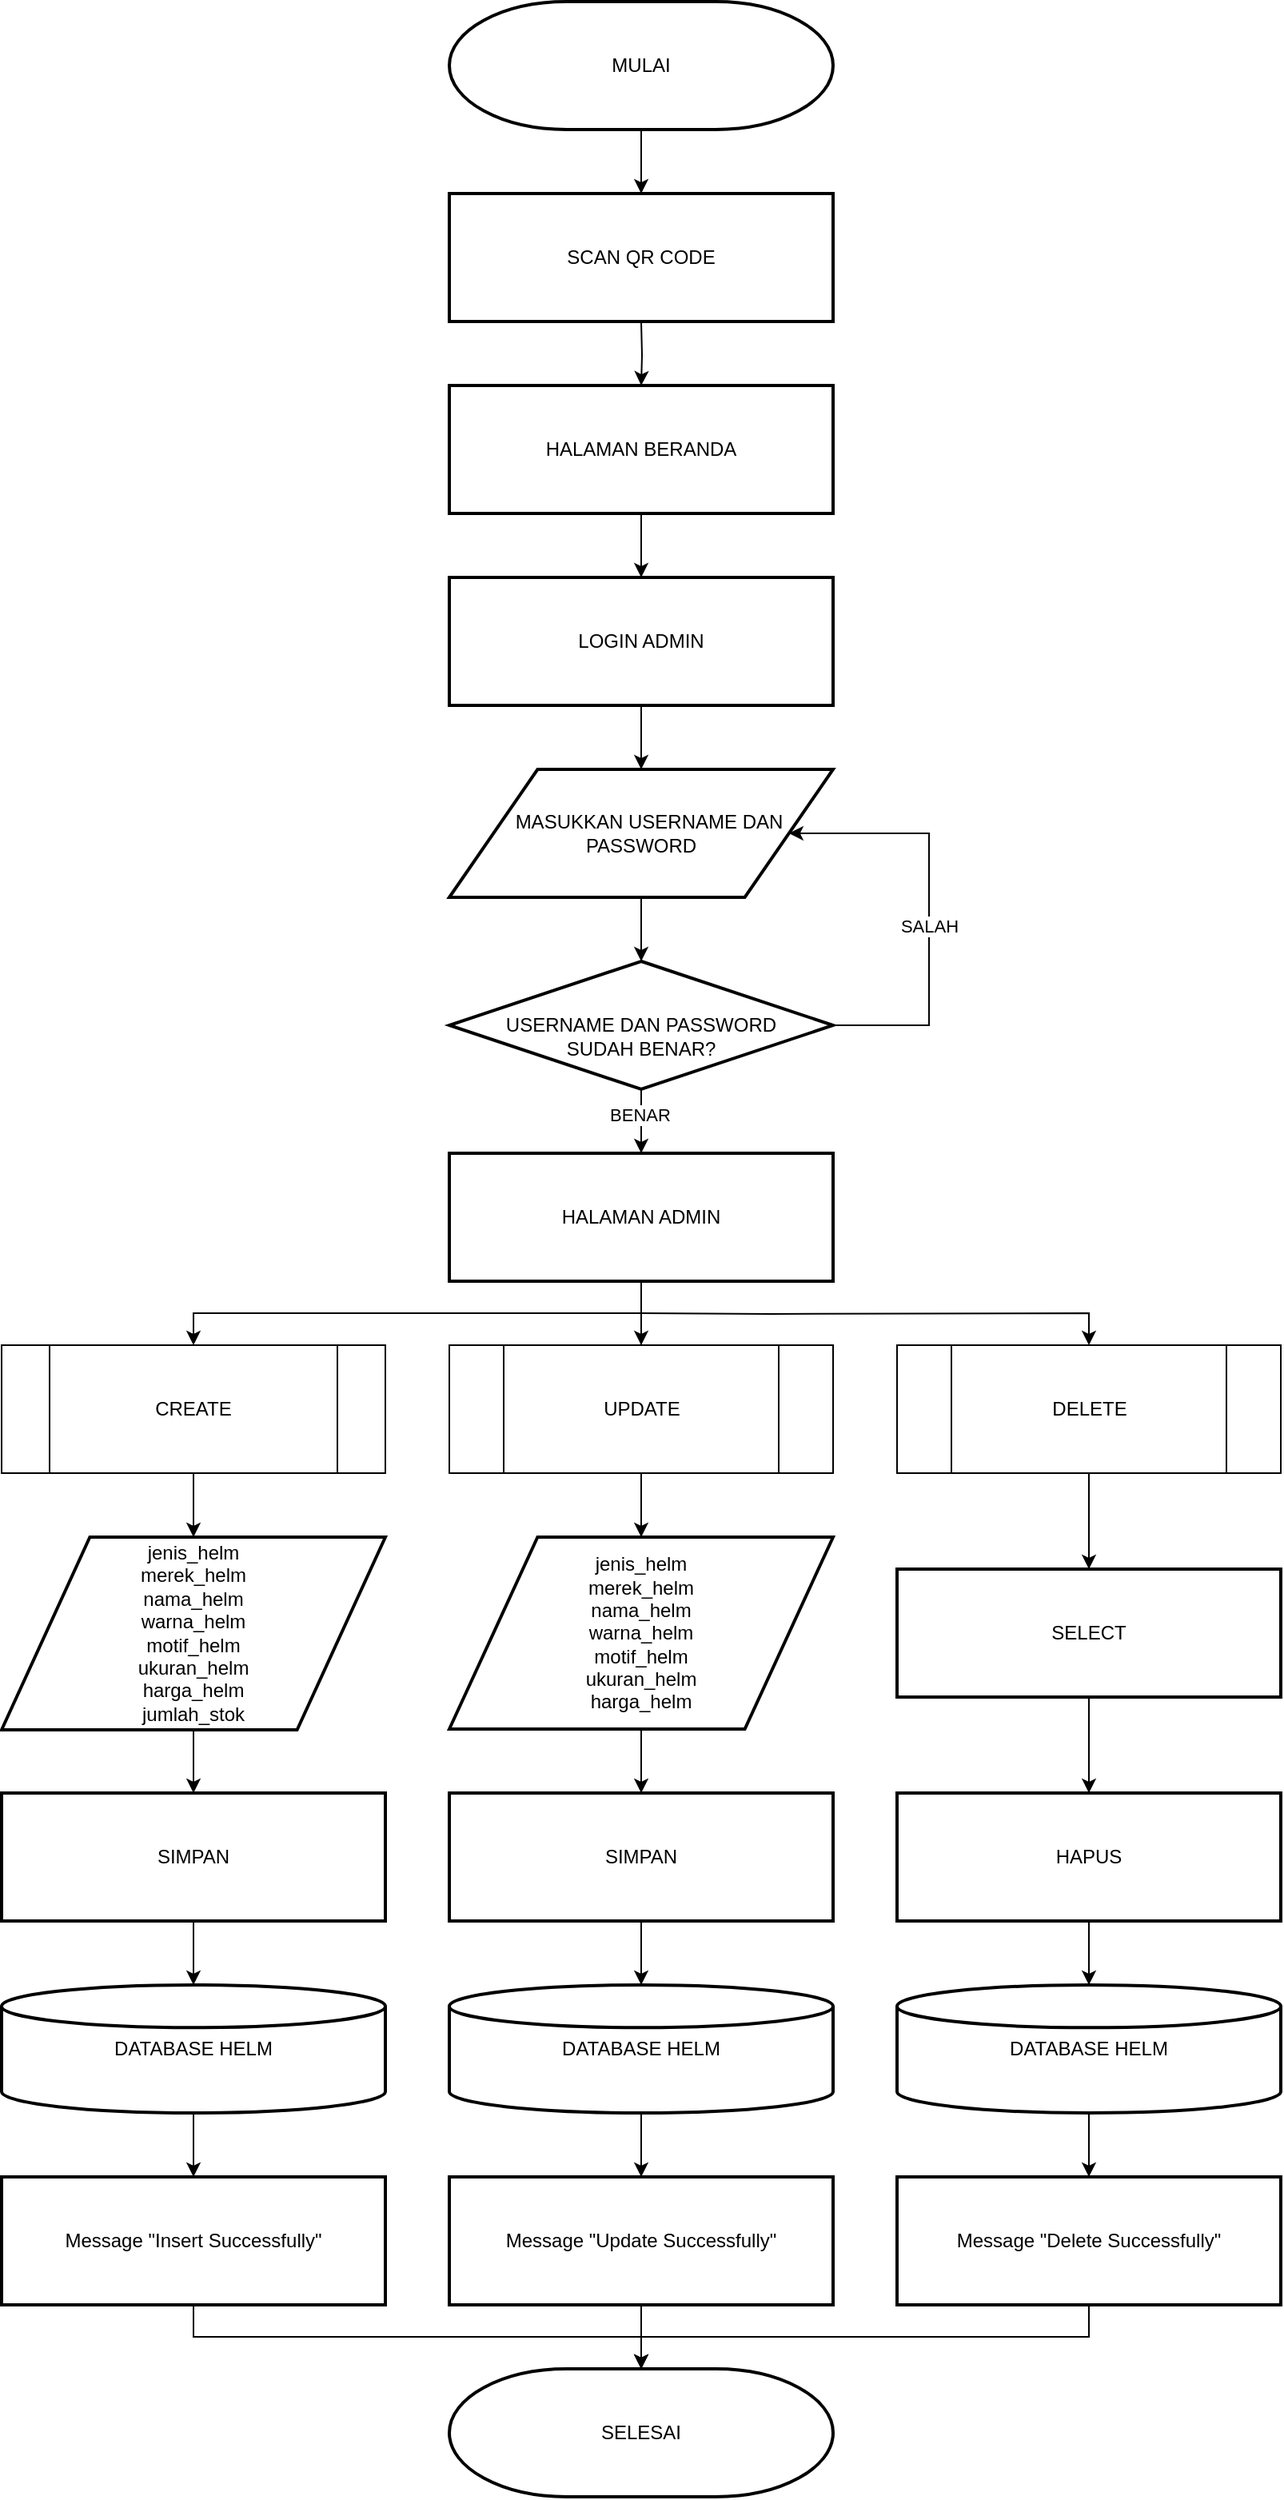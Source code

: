 <mxfile version="24.3.1" type="device">
  <diagram name="Page-1" id="FYNW5ABjYhjpEo5CAebI">
    <mxGraphModel dx="1078" dy="573" grid="1" gridSize="10" guides="1" tooltips="1" connect="1" arrows="1" fold="1" page="1" pageScale="1" pageWidth="850" pageHeight="1100" math="0" shadow="0">
      <root>
        <mxCell id="0" />
        <mxCell id="1" parent="0" />
        <mxCell id="-BIlthm5lZ2Xe3NpGr4l-28" style="edgeStyle=orthogonalEdgeStyle;rounded=0;orthogonalLoop=1;jettySize=auto;html=1;exitX=0.5;exitY=1;exitDx=0;exitDy=0;exitPerimeter=0;entryX=0.5;entryY=0;entryDx=0;entryDy=0;" edge="1" parent="1" target="-BIlthm5lZ2Xe3NpGr4l-8">
          <mxGeometry relative="1" as="geometry">
            <mxPoint x="440" y="201" as="sourcePoint" />
          </mxGeometry>
        </mxCell>
        <mxCell id="-BIlthm5lZ2Xe3NpGr4l-30" style="edgeStyle=orthogonalEdgeStyle;rounded=0;orthogonalLoop=1;jettySize=auto;html=1;exitX=0.5;exitY=1;exitDx=0;exitDy=0;entryX=0.5;entryY=0;entryDx=0;entryDy=0;" edge="1" parent="1" source="-BIlthm5lZ2Xe3NpGr4l-5" target="-BIlthm5lZ2Xe3NpGr4l-6">
          <mxGeometry relative="1" as="geometry" />
        </mxCell>
        <mxCell id="-BIlthm5lZ2Xe3NpGr4l-5" value="LOGIN ADMIN" style="rounded=0;whiteSpace=wrap;html=1;absoluteArcSize=1;arcSize=14;strokeWidth=2;" vertex="1" parent="1">
          <mxGeometry x="320" y="361" width="240" height="80" as="geometry" />
        </mxCell>
        <mxCell id="-BIlthm5lZ2Xe3NpGr4l-31" style="edgeStyle=orthogonalEdgeStyle;rounded=0;orthogonalLoop=1;jettySize=auto;html=1;exitX=0.5;exitY=1;exitDx=0;exitDy=0;" edge="1" parent="1" source="-BIlthm5lZ2Xe3NpGr4l-6" target="-BIlthm5lZ2Xe3NpGr4l-7">
          <mxGeometry relative="1" as="geometry" />
        </mxCell>
        <mxCell id="-BIlthm5lZ2Xe3NpGr4l-6" value="&lt;div style=&quot;&quot;&gt;&lt;span style=&quot;background-color: initial;&quot;&gt;&amp;nbsp; &amp;nbsp;MASUKKAN USERNAME DAN PASSWORD&lt;/span&gt;&lt;/div&gt;" style="shape=parallelogram;html=1;strokeWidth=2;perimeter=parallelogramPerimeter;whiteSpace=wrap;rounded=0;arcSize=12;size=0.23;align=center;" vertex="1" parent="1">
          <mxGeometry x="320" y="481" width="240" height="80" as="geometry" />
        </mxCell>
        <mxCell id="-BIlthm5lZ2Xe3NpGr4l-32" style="edgeStyle=orthogonalEdgeStyle;rounded=0;orthogonalLoop=1;jettySize=auto;html=1;exitX=0.5;exitY=1;exitDx=0;exitDy=0;exitPerimeter=0;entryX=0.5;entryY=0;entryDx=0;entryDy=0;" edge="1" parent="1" source="-BIlthm5lZ2Xe3NpGr4l-7" target="-BIlthm5lZ2Xe3NpGr4l-9">
          <mxGeometry relative="1" as="geometry" />
        </mxCell>
        <mxCell id="-BIlthm5lZ2Xe3NpGr4l-64" value="BENAR" style="edgeLabel;html=1;align=center;verticalAlign=middle;resizable=0;points=[];" vertex="1" connectable="0" parent="-BIlthm5lZ2Xe3NpGr4l-32">
          <mxGeometry x="-0.229" y="-1" relative="1" as="geometry">
            <mxPoint as="offset" />
          </mxGeometry>
        </mxCell>
        <mxCell id="-BIlthm5lZ2Xe3NpGr4l-65" style="edgeStyle=orthogonalEdgeStyle;rounded=0;orthogonalLoop=1;jettySize=auto;html=1;exitX=1;exitY=0.5;exitDx=0;exitDy=0;exitPerimeter=0;entryX=1;entryY=0.5;entryDx=0;entryDy=0;" edge="1" parent="1" source="-BIlthm5lZ2Xe3NpGr4l-7" target="-BIlthm5lZ2Xe3NpGr4l-6">
          <mxGeometry relative="1" as="geometry">
            <mxPoint x="640" y="521" as="targetPoint" />
            <Array as="points">
              <mxPoint x="620" y="641" />
              <mxPoint x="620" y="521" />
            </Array>
          </mxGeometry>
        </mxCell>
        <mxCell id="-BIlthm5lZ2Xe3NpGr4l-66" value="SALAH" style="edgeLabel;html=1;align=center;verticalAlign=middle;resizable=0;points=[];" vertex="1" connectable="0" parent="-BIlthm5lZ2Xe3NpGr4l-65">
          <mxGeometry x="-0.089" relative="1" as="geometry">
            <mxPoint as="offset" />
          </mxGeometry>
        </mxCell>
        <mxCell id="-BIlthm5lZ2Xe3NpGr4l-7" value="&lt;div&gt;&lt;br&gt;&lt;/div&gt;USERNAME DAN PASSWORD&lt;div&gt;SUDAH BENAR?&lt;/div&gt;" style="strokeWidth=2;html=1;shape=mxgraph.flowchart.decision;whiteSpace=wrap;" vertex="1" parent="1">
          <mxGeometry x="320" y="601" width="240" height="80" as="geometry" />
        </mxCell>
        <mxCell id="-BIlthm5lZ2Xe3NpGr4l-29" style="edgeStyle=orthogonalEdgeStyle;rounded=0;orthogonalLoop=1;jettySize=auto;html=1;exitX=0.5;exitY=1;exitDx=0;exitDy=0;entryX=0.5;entryY=0;entryDx=0;entryDy=0;" edge="1" parent="1" source="-BIlthm5lZ2Xe3NpGr4l-8" target="-BIlthm5lZ2Xe3NpGr4l-5">
          <mxGeometry relative="1" as="geometry" />
        </mxCell>
        <mxCell id="-BIlthm5lZ2Xe3NpGr4l-8" value="HALAMAN BERANDA" style="rounded=0;whiteSpace=wrap;html=1;absoluteArcSize=1;arcSize=14;strokeWidth=2;" vertex="1" parent="1">
          <mxGeometry x="320" y="241" width="240" height="80" as="geometry" />
        </mxCell>
        <mxCell id="-BIlthm5lZ2Xe3NpGr4l-33" style="edgeStyle=orthogonalEdgeStyle;rounded=0;orthogonalLoop=1;jettySize=auto;html=1;exitX=0.5;exitY=1;exitDx=0;exitDy=0;entryX=0.5;entryY=0;entryDx=0;entryDy=0;" edge="1" parent="1" source="-BIlthm5lZ2Xe3NpGr4l-9" target="-BIlthm5lZ2Xe3NpGr4l-10">
          <mxGeometry relative="1" as="geometry" />
        </mxCell>
        <mxCell id="-BIlthm5lZ2Xe3NpGr4l-41" style="edgeStyle=orthogonalEdgeStyle;rounded=0;orthogonalLoop=1;jettySize=auto;html=1;" edge="1" parent="1" target="-BIlthm5lZ2Xe3NpGr4l-11">
          <mxGeometry relative="1" as="geometry">
            <mxPoint x="440" y="821" as="sourcePoint" />
          </mxGeometry>
        </mxCell>
        <mxCell id="-BIlthm5lZ2Xe3NpGr4l-9" value="HALAMAN ADMIN" style="rounded=0;whiteSpace=wrap;html=1;absoluteArcSize=1;arcSize=14;strokeWidth=2;" vertex="1" parent="1">
          <mxGeometry x="320" y="721" width="240" height="80" as="geometry" />
        </mxCell>
        <mxCell id="-BIlthm5lZ2Xe3NpGr4l-34" style="edgeStyle=orthogonalEdgeStyle;rounded=0;orthogonalLoop=1;jettySize=auto;html=1;exitX=0.5;exitY=1;exitDx=0;exitDy=0;entryX=0.5;entryY=0;entryDx=0;entryDy=0;" edge="1" parent="1" source="-BIlthm5lZ2Xe3NpGr4l-10" target="-BIlthm5lZ2Xe3NpGr4l-15">
          <mxGeometry relative="1" as="geometry" />
        </mxCell>
        <mxCell id="-BIlthm5lZ2Xe3NpGr4l-52" style="edgeStyle=orthogonalEdgeStyle;rounded=0;orthogonalLoop=1;jettySize=auto;html=1;entryX=0.5;entryY=0;entryDx=0;entryDy=0;" edge="1" parent="1" source="-BIlthm5lZ2Xe3NpGr4l-10" target="-BIlthm5lZ2Xe3NpGr4l-12">
          <mxGeometry relative="1" as="geometry">
            <Array as="points">
              <mxPoint x="440" y="821" />
              <mxPoint x="160" y="821" />
            </Array>
          </mxGeometry>
        </mxCell>
        <mxCell id="-BIlthm5lZ2Xe3NpGr4l-10" value="UPDATE" style="verticalLabelPosition=middle;verticalAlign=middle;html=1;shape=process;whiteSpace=wrap;rounded=0;size=0.14;arcSize=6;labelPosition=center;align=center;" vertex="1" parent="1">
          <mxGeometry x="320" y="841" width="240" height="80" as="geometry" />
        </mxCell>
        <mxCell id="-BIlthm5lZ2Xe3NpGr4l-35" style="edgeStyle=orthogonalEdgeStyle;rounded=0;orthogonalLoop=1;jettySize=auto;html=1;exitX=0.5;exitY=1;exitDx=0;exitDy=0;entryX=0.5;entryY=0;entryDx=0;entryDy=0;" edge="1" parent="1" source="-BIlthm5lZ2Xe3NpGr4l-11" target="-BIlthm5lZ2Xe3NpGr4l-17">
          <mxGeometry relative="1" as="geometry" />
        </mxCell>
        <mxCell id="-BIlthm5lZ2Xe3NpGr4l-11" value="DELETE" style="verticalLabelPosition=middle;verticalAlign=middle;html=1;shape=process;whiteSpace=wrap;rounded=0;size=0.14;arcSize=6;labelPosition=center;align=center;" vertex="1" parent="1">
          <mxGeometry x="600" y="841" width="240" height="80" as="geometry" />
        </mxCell>
        <mxCell id="-BIlthm5lZ2Xe3NpGr4l-42" style="edgeStyle=orthogonalEdgeStyle;rounded=0;orthogonalLoop=1;jettySize=auto;html=1;exitX=0.5;exitY=1;exitDx=0;exitDy=0;" edge="1" parent="1" source="-BIlthm5lZ2Xe3NpGr4l-12" target="-BIlthm5lZ2Xe3NpGr4l-14">
          <mxGeometry relative="1" as="geometry" />
        </mxCell>
        <mxCell id="-BIlthm5lZ2Xe3NpGr4l-12" value="CREATE" style="verticalLabelPosition=middle;verticalAlign=middle;html=1;shape=process;whiteSpace=wrap;rounded=0;size=0.125;arcSize=6;labelPosition=center;align=center;" vertex="1" parent="1">
          <mxGeometry x="40" y="841" width="240" height="80" as="geometry" />
        </mxCell>
        <mxCell id="-BIlthm5lZ2Xe3NpGr4l-43" style="edgeStyle=orthogonalEdgeStyle;rounded=0;orthogonalLoop=1;jettySize=auto;html=1;exitX=0.5;exitY=1;exitDx=0;exitDy=0;entryX=0.5;entryY=0;entryDx=0;entryDy=0;" edge="1" parent="1" source="-BIlthm5lZ2Xe3NpGr4l-14" target="-BIlthm5lZ2Xe3NpGr4l-20">
          <mxGeometry relative="1" as="geometry" />
        </mxCell>
        <mxCell id="-BIlthm5lZ2Xe3NpGr4l-14" value="jenis_helm&lt;br&gt;merek_helm&lt;br&gt;nama_helm&lt;br&gt;&lt;div&gt;warna_helm&lt;/div&gt;&lt;div&gt;motif_helm&lt;/div&gt;&lt;div&gt;ukuran_helm&lt;/div&gt;&lt;div&gt;harga_helm&lt;/div&gt;&lt;div&gt;jumlah_stok&lt;/div&gt;" style="shape=parallelogram;strokeWidth=2;perimeter=parallelogramPerimeter;rounded=0;arcSize=12;size=0.23;align=center;verticalAlign=middle;whiteSpace=wrap;html=1;horizontal=1;" vertex="1" parent="1">
          <mxGeometry x="40" y="961" width="240" height="120.5" as="geometry" />
        </mxCell>
        <mxCell id="-BIlthm5lZ2Xe3NpGr4l-37" style="edgeStyle=orthogonalEdgeStyle;rounded=0;orthogonalLoop=1;jettySize=auto;html=1;exitX=0.5;exitY=1;exitDx=0;exitDy=0;entryX=0.5;entryY=0;entryDx=0;entryDy=0;" edge="1" parent="1" source="-BIlthm5lZ2Xe3NpGr4l-15" target="-BIlthm5lZ2Xe3NpGr4l-19">
          <mxGeometry relative="1" as="geometry" />
        </mxCell>
        <mxCell id="-BIlthm5lZ2Xe3NpGr4l-15" value="jenis_helm&lt;br&gt;merek_helm&lt;br&gt;nama_helm&lt;br&gt;&lt;div&gt;warna_helm&lt;/div&gt;&lt;div&gt;motif_helm&lt;/div&gt;&lt;div&gt;ukuran_helm&lt;/div&gt;&lt;div&gt;harga_helm&lt;/div&gt;" style="shape=parallelogram;strokeWidth=2;perimeter=parallelogramPerimeter;rounded=0;arcSize=12;size=0.23;align=center;verticalAlign=middle;whiteSpace=wrap;html=1;horizontal=1;" vertex="1" parent="1">
          <mxGeometry x="320" y="961" width="240" height="120" as="geometry" />
        </mxCell>
        <mxCell id="-BIlthm5lZ2Xe3NpGr4l-36" style="edgeStyle=orthogonalEdgeStyle;rounded=0;orthogonalLoop=1;jettySize=auto;html=1;exitX=0.5;exitY=1;exitDx=0;exitDy=0;entryX=0.5;entryY=0;entryDx=0;entryDy=0;" edge="1" parent="1" source="-BIlthm5lZ2Xe3NpGr4l-17" target="-BIlthm5lZ2Xe3NpGr4l-18">
          <mxGeometry relative="1" as="geometry" />
        </mxCell>
        <mxCell id="-BIlthm5lZ2Xe3NpGr4l-17" value="SELECT" style="rounded=0;whiteSpace=wrap;html=1;absoluteArcSize=1;arcSize=14;strokeWidth=2;" vertex="1" parent="1">
          <mxGeometry x="600" y="981" width="240" height="80" as="geometry" />
        </mxCell>
        <mxCell id="-BIlthm5lZ2Xe3NpGr4l-18" value="HAPUS" style="rounded=0;whiteSpace=wrap;html=1;absoluteArcSize=1;arcSize=14;strokeWidth=2;" vertex="1" parent="1">
          <mxGeometry x="600" y="1121" width="240" height="80" as="geometry" />
        </mxCell>
        <mxCell id="-BIlthm5lZ2Xe3NpGr4l-19" value="SIMPAN" style="rounded=0;whiteSpace=wrap;html=1;absoluteArcSize=1;arcSize=14;strokeWidth=2;" vertex="1" parent="1">
          <mxGeometry x="320" y="1121" width="240" height="80" as="geometry" />
        </mxCell>
        <mxCell id="-BIlthm5lZ2Xe3NpGr4l-20" value="SIMPAN" style="rounded=0;whiteSpace=wrap;html=1;absoluteArcSize=1;arcSize=14;strokeWidth=2;" vertex="1" parent="1">
          <mxGeometry x="40" y="1121" width="240" height="80" as="geometry" />
        </mxCell>
        <mxCell id="-BIlthm5lZ2Xe3NpGr4l-45" style="edgeStyle=orthogonalEdgeStyle;rounded=0;orthogonalLoop=1;jettySize=auto;html=1;exitX=0.5;exitY=1;exitDx=0;exitDy=0;exitPerimeter=0;entryX=0.5;entryY=0;entryDx=0;entryDy=0;" edge="1" parent="1" source="-BIlthm5lZ2Xe3NpGr4l-21" target="-BIlthm5lZ2Xe3NpGr4l-24">
          <mxGeometry relative="1" as="geometry" />
        </mxCell>
        <mxCell id="-BIlthm5lZ2Xe3NpGr4l-21" value="DATABASE HELM" style="strokeWidth=2;html=1;shape=mxgraph.flowchart.database;whiteSpace=wrap;" vertex="1" parent="1">
          <mxGeometry x="40" y="1241" width="240" height="80" as="geometry" />
        </mxCell>
        <mxCell id="-BIlthm5lZ2Xe3NpGr4l-39" style="edgeStyle=orthogonalEdgeStyle;rounded=0;orthogonalLoop=1;jettySize=auto;html=1;exitX=0.5;exitY=1;exitDx=0;exitDy=0;exitPerimeter=0;entryX=0.5;entryY=0;entryDx=0;entryDy=0;" edge="1" parent="1" source="-BIlthm5lZ2Xe3NpGr4l-22" target="-BIlthm5lZ2Xe3NpGr4l-25">
          <mxGeometry relative="1" as="geometry" />
        </mxCell>
        <mxCell id="-BIlthm5lZ2Xe3NpGr4l-22" value="DATABASE HELM" style="strokeWidth=2;html=1;shape=mxgraph.flowchart.database;whiteSpace=wrap;" vertex="1" parent="1">
          <mxGeometry x="320" y="1241" width="240" height="80" as="geometry" />
        </mxCell>
        <mxCell id="-BIlthm5lZ2Xe3NpGr4l-48" style="edgeStyle=orthogonalEdgeStyle;rounded=0;orthogonalLoop=1;jettySize=auto;html=1;exitX=0.5;exitY=1;exitDx=0;exitDy=0;exitPerimeter=0;entryX=0.5;entryY=0;entryDx=0;entryDy=0;" edge="1" parent="1" source="-BIlthm5lZ2Xe3NpGr4l-23" target="-BIlthm5lZ2Xe3NpGr4l-26">
          <mxGeometry relative="1" as="geometry" />
        </mxCell>
        <mxCell id="-BIlthm5lZ2Xe3NpGr4l-23" value="DATABASE HELM" style="strokeWidth=2;html=1;shape=mxgraph.flowchart.database;whiteSpace=wrap;" vertex="1" parent="1">
          <mxGeometry x="600" y="1241" width="240" height="80" as="geometry" />
        </mxCell>
        <mxCell id="-BIlthm5lZ2Xe3NpGr4l-59" style="edgeStyle=orthogonalEdgeStyle;rounded=0;orthogonalLoop=1;jettySize=auto;html=1;exitX=0.5;exitY=1;exitDx=0;exitDy=0;" edge="1" parent="1" source="-BIlthm5lZ2Xe3NpGr4l-24">
          <mxGeometry relative="1" as="geometry">
            <mxPoint x="440" y="1481" as="targetPoint" />
            <Array as="points">
              <mxPoint x="160" y="1461" />
              <mxPoint x="440" y="1461" />
            </Array>
          </mxGeometry>
        </mxCell>
        <mxCell id="-BIlthm5lZ2Xe3NpGr4l-24" value="Message &quot;Insert Successfully&quot;" style="rounded=0;whiteSpace=wrap;html=1;absoluteArcSize=1;arcSize=14;strokeWidth=2;" vertex="1" parent="1">
          <mxGeometry x="40" y="1361" width="240" height="80" as="geometry" />
        </mxCell>
        <mxCell id="-BIlthm5lZ2Xe3NpGr4l-25" value="Message &quot;Update Successfully&quot;" style="rounded=0;whiteSpace=wrap;html=1;absoluteArcSize=1;arcSize=14;strokeWidth=2;" vertex="1" parent="1">
          <mxGeometry x="320" y="1361" width="240" height="80" as="geometry" />
        </mxCell>
        <mxCell id="-BIlthm5lZ2Xe3NpGr4l-62" style="edgeStyle=orthogonalEdgeStyle;rounded=0;orthogonalLoop=1;jettySize=auto;html=1;exitX=0.5;exitY=1;exitDx=0;exitDy=0;entryX=0.5;entryY=0;entryDx=0;entryDy=0;entryPerimeter=0;" edge="1" parent="1" source="-BIlthm5lZ2Xe3NpGr4l-26">
          <mxGeometry relative="1" as="geometry">
            <mxPoint x="440" y="1481" as="targetPoint" />
            <Array as="points">
              <mxPoint x="720" y="1461" />
              <mxPoint x="440" y="1461" />
            </Array>
          </mxGeometry>
        </mxCell>
        <mxCell id="-BIlthm5lZ2Xe3NpGr4l-26" value="Message &quot;Delete Successfully&quot;" style="rounded=0;whiteSpace=wrap;html=1;absoluteArcSize=1;arcSize=14;strokeWidth=2;" vertex="1" parent="1">
          <mxGeometry x="600" y="1361" width="240" height="80" as="geometry" />
        </mxCell>
        <mxCell id="-BIlthm5lZ2Xe3NpGr4l-38" style="edgeStyle=orthogonalEdgeStyle;rounded=0;orthogonalLoop=1;jettySize=auto;html=1;exitX=0.5;exitY=1;exitDx=0;exitDy=0;entryX=0.5;entryY=0;entryDx=0;entryDy=0;entryPerimeter=0;" edge="1" parent="1" source="-BIlthm5lZ2Xe3NpGr4l-19" target="-BIlthm5lZ2Xe3NpGr4l-22">
          <mxGeometry relative="1" as="geometry" />
        </mxCell>
        <mxCell id="-BIlthm5lZ2Xe3NpGr4l-40" style="edgeStyle=orthogonalEdgeStyle;rounded=0;orthogonalLoop=1;jettySize=auto;html=1;exitX=0.5;exitY=1;exitDx=0;exitDy=0;entryX=0.5;entryY=0;entryDx=0;entryDy=0;entryPerimeter=0;" edge="1" parent="1" source="-BIlthm5lZ2Xe3NpGr4l-25">
          <mxGeometry relative="1" as="geometry">
            <mxPoint x="440" y="1481" as="targetPoint" />
            <Array as="points">
              <mxPoint x="440" y="1461" />
              <mxPoint x="440" y="1461" />
            </Array>
          </mxGeometry>
        </mxCell>
        <mxCell id="-BIlthm5lZ2Xe3NpGr4l-44" style="edgeStyle=orthogonalEdgeStyle;rounded=0;orthogonalLoop=1;jettySize=auto;html=1;exitX=0.5;exitY=1;exitDx=0;exitDy=0;entryX=0.5;entryY=0;entryDx=0;entryDy=0;entryPerimeter=0;" edge="1" parent="1" source="-BIlthm5lZ2Xe3NpGr4l-20" target="-BIlthm5lZ2Xe3NpGr4l-21">
          <mxGeometry relative="1" as="geometry" />
        </mxCell>
        <mxCell id="-BIlthm5lZ2Xe3NpGr4l-47" style="edgeStyle=orthogonalEdgeStyle;rounded=0;orthogonalLoop=1;jettySize=auto;html=1;exitX=0.5;exitY=1;exitDx=0;exitDy=0;entryX=0.5;entryY=0;entryDx=0;entryDy=0;entryPerimeter=0;" edge="1" parent="1" source="-BIlthm5lZ2Xe3NpGr4l-18" target="-BIlthm5lZ2Xe3NpGr4l-23">
          <mxGeometry relative="1" as="geometry" />
        </mxCell>
        <mxCell id="-BIlthm5lZ2Xe3NpGr4l-71" style="edgeStyle=orthogonalEdgeStyle;rounded=0;orthogonalLoop=1;jettySize=auto;html=1;exitX=0.5;exitY=1;exitDx=0;exitDy=0;exitPerimeter=0;entryX=0.5;entryY=0;entryDx=0;entryDy=0;" edge="1" parent="1" source="-BIlthm5lZ2Xe3NpGr4l-68" target="-BIlthm5lZ2Xe3NpGr4l-70">
          <mxGeometry relative="1" as="geometry" />
        </mxCell>
        <mxCell id="-BIlthm5lZ2Xe3NpGr4l-68" value="MULAI" style="strokeWidth=2;html=1;shape=mxgraph.flowchart.terminator;whiteSpace=wrap;" vertex="1" parent="1">
          <mxGeometry x="320" y="1" width="240" height="80" as="geometry" />
        </mxCell>
        <mxCell id="-BIlthm5lZ2Xe3NpGr4l-69" value="SELESAI" style="strokeWidth=2;html=1;shape=mxgraph.flowchart.terminator;whiteSpace=wrap;" vertex="1" parent="1">
          <mxGeometry x="320" y="1481" width="240" height="80" as="geometry" />
        </mxCell>
        <mxCell id="-BIlthm5lZ2Xe3NpGr4l-70" value="SCAN QR CODE" style="rounded=0;whiteSpace=wrap;html=1;absoluteArcSize=1;arcSize=14;strokeWidth=2;" vertex="1" parent="1">
          <mxGeometry x="320" y="121" width="240" height="80" as="geometry" />
        </mxCell>
      </root>
    </mxGraphModel>
  </diagram>
</mxfile>

